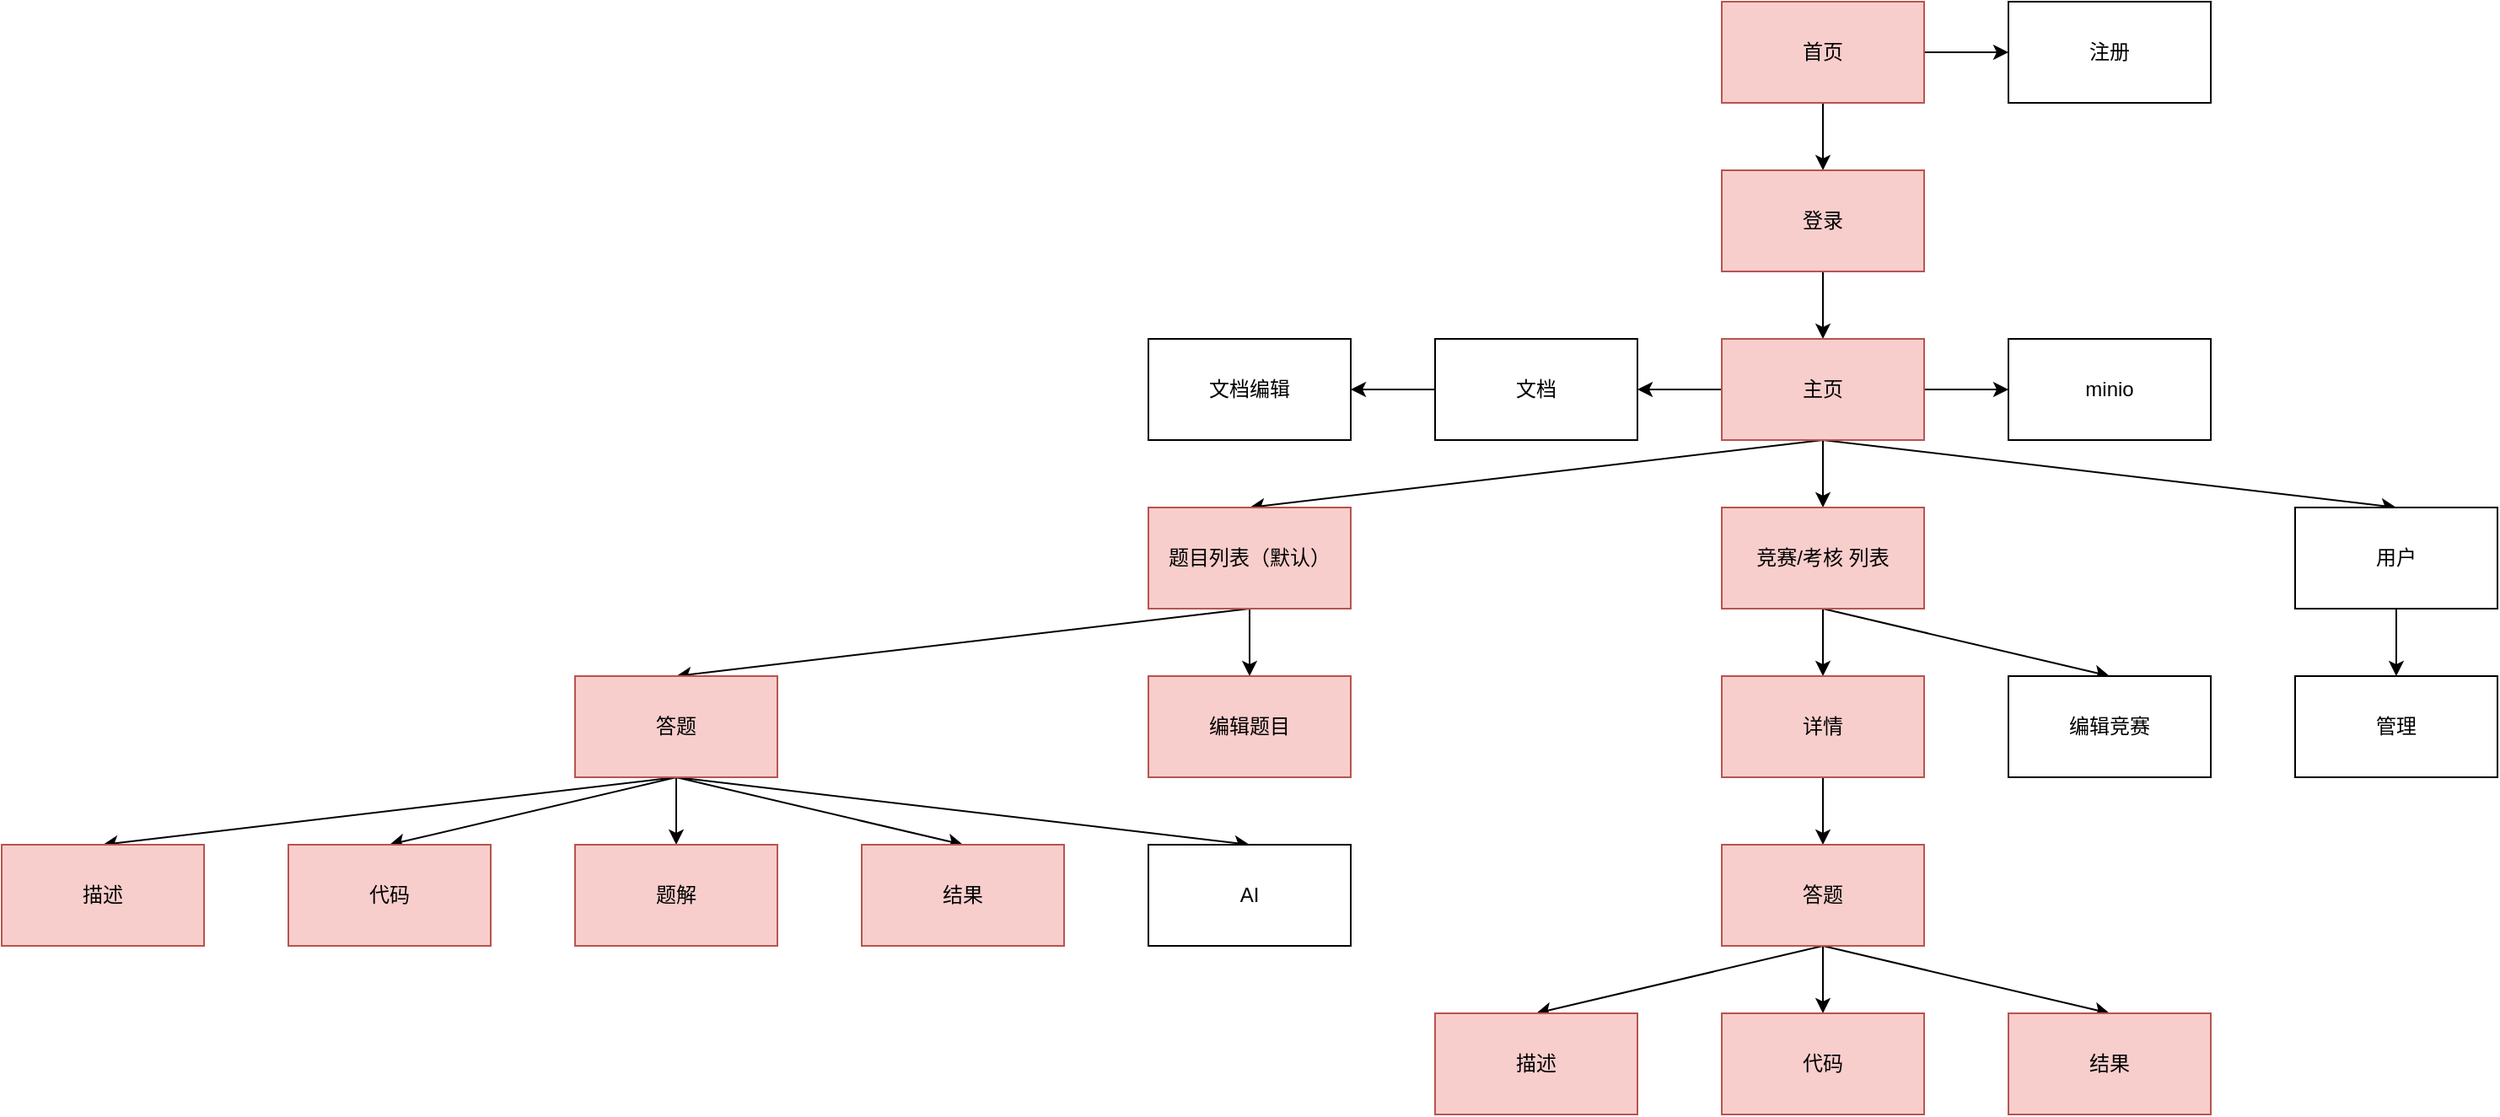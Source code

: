 <mxfile>
    <diagram id="MHLX9TPcwB9qx65QWjwn" name="第 1 页">
        <mxGraphModel dx="4008" dy="1277" grid="1" gridSize="10" guides="1" tooltips="1" connect="1" arrows="1" fold="1" page="1" pageScale="1" pageWidth="2336" pageHeight="1654" math="0" shadow="0">
            <root>
                <mxCell id="0"/>
                <mxCell id="1" parent="0"/>
                <mxCell id="34" style="edgeStyle=none;html=1;exitX=1;exitY=0.5;exitDx=0;exitDy=0;entryX=0;entryY=0.5;entryDx=0;entryDy=0;" edge="1" parent="1" source="2" target="7">
                    <mxGeometry relative="1" as="geometry"/>
                </mxCell>
                <mxCell id="35" style="edgeStyle=none;html=1;exitX=0.5;exitY=1;exitDx=0;exitDy=0;entryX=0.5;entryY=0;entryDx=0;entryDy=0;" edge="1" parent="1" source="2" target="3">
                    <mxGeometry relative="1" as="geometry"/>
                </mxCell>
                <mxCell id="2" value="首页" style="whiteSpace=wrap;html=1;fillColor=#f8cecc;strokeColor=#b85450;" vertex="1" parent="1">
                    <mxGeometry x="400" y="80" width="120" height="60" as="geometry"/>
                </mxCell>
                <mxCell id="36" style="edgeStyle=none;html=1;exitX=0.5;exitY=1;exitDx=0;exitDy=0;entryX=0.5;entryY=0;entryDx=0;entryDy=0;" edge="1" parent="1" source="3" target="4">
                    <mxGeometry relative="1" as="geometry"/>
                </mxCell>
                <mxCell id="3" value="登录" style="whiteSpace=wrap;html=1;fillColor=#f8cecc;strokeColor=#b85450;" vertex="1" parent="1">
                    <mxGeometry x="400" y="180" width="120" height="60" as="geometry"/>
                </mxCell>
                <mxCell id="37" style="edgeStyle=none;html=1;exitX=1;exitY=0.5;exitDx=0;exitDy=0;entryX=0;entryY=0.5;entryDx=0;entryDy=0;" edge="1" parent="1" source="4" target="30">
                    <mxGeometry relative="1" as="geometry"/>
                </mxCell>
                <mxCell id="38" style="edgeStyle=none;html=1;exitX=0;exitY=0.5;exitDx=0;exitDy=0;entryX=1;entryY=0.5;entryDx=0;entryDy=0;" edge="1" parent="1" source="4" target="31">
                    <mxGeometry relative="1" as="geometry"/>
                </mxCell>
                <mxCell id="39" style="edgeStyle=none;html=1;exitX=0.5;exitY=1;exitDx=0;exitDy=0;entryX=0.5;entryY=0;entryDx=0;entryDy=0;" edge="1" parent="1" source="4" target="8">
                    <mxGeometry relative="1" as="geometry"/>
                </mxCell>
                <mxCell id="42" style="edgeStyle=none;html=1;exitX=0.5;exitY=1;exitDx=0;exitDy=0;entryX=0.5;entryY=0;entryDx=0;entryDy=0;" edge="1" parent="1" source="4" target="6">
                    <mxGeometry relative="1" as="geometry"/>
                </mxCell>
                <mxCell id="43" style="edgeStyle=none;html=1;exitX=0.5;exitY=1;exitDx=0;exitDy=0;entryX=0.5;entryY=0;entryDx=0;entryDy=0;" edge="1" parent="1" source="4" target="5">
                    <mxGeometry relative="1" as="geometry"/>
                </mxCell>
                <mxCell id="4" value="主页" style="whiteSpace=wrap;html=1;fillColor=#f8cecc;strokeColor=#b85450;" vertex="1" parent="1">
                    <mxGeometry x="400" y="280" width="120" height="60" as="geometry"/>
                </mxCell>
                <mxCell id="44" style="edgeStyle=none;html=1;exitX=0.5;exitY=1;exitDx=0;exitDy=0;entryX=0.5;entryY=0;entryDx=0;entryDy=0;" edge="1" parent="1" source="5" target="14">
                    <mxGeometry relative="1" as="geometry"/>
                </mxCell>
                <mxCell id="5" value="用户" style="whiteSpace=wrap;html=1;" vertex="1" parent="1">
                    <mxGeometry x="740" y="380" width="120" height="60" as="geometry"/>
                </mxCell>
                <mxCell id="46" style="edgeStyle=none;html=1;exitX=0.5;exitY=1;exitDx=0;exitDy=0;entryX=0.5;entryY=0;entryDx=0;entryDy=0;" edge="1" parent="1" source="6" target="11">
                    <mxGeometry relative="1" as="geometry"/>
                </mxCell>
                <mxCell id="47" style="edgeStyle=none;html=1;exitX=0.5;exitY=1;exitDx=0;exitDy=0;entryX=0.5;entryY=0;entryDx=0;entryDy=0;" edge="1" parent="1" source="6" target="10">
                    <mxGeometry relative="1" as="geometry"/>
                </mxCell>
                <mxCell id="6" value="题目列表（默认）" style="whiteSpace=wrap;html=1;fillColor=#f8cecc;strokeColor=#b85450;" vertex="1" parent="1">
                    <mxGeometry x="60" y="380" width="120" height="60" as="geometry"/>
                </mxCell>
                <mxCell id="7" value="注册" style="whiteSpace=wrap;html=1;" vertex="1" parent="1">
                    <mxGeometry x="570" y="80" width="120" height="60" as="geometry"/>
                </mxCell>
                <mxCell id="45" style="edgeStyle=none;html=1;exitX=0.5;exitY=1;exitDx=0;exitDy=0;entryX=0.5;entryY=0;entryDx=0;entryDy=0;" edge="1" parent="1" source="8" target="9">
                    <mxGeometry relative="1" as="geometry"/>
                </mxCell>
                <mxCell id="49" style="edgeStyle=none;html=1;exitX=0.5;exitY=1;exitDx=0;exitDy=0;entryX=0.5;entryY=0;entryDx=0;entryDy=0;" edge="1" parent="1" source="8" target="12">
                    <mxGeometry relative="1" as="geometry"/>
                </mxCell>
                <mxCell id="8" value="竞赛/考核 列表" style="whiteSpace=wrap;html=1;fillColor=#f8cecc;strokeColor=#b85450;" vertex="1" parent="1">
                    <mxGeometry x="400" y="380" width="120" height="60" as="geometry"/>
                </mxCell>
                <mxCell id="9" value="编辑竞赛" style="whiteSpace=wrap;html=1;" vertex="1" parent="1">
                    <mxGeometry x="570" y="480" width="120" height="60" as="geometry"/>
                </mxCell>
                <mxCell id="10" value="编辑题目" style="whiteSpace=wrap;html=1;fillColor=#f8cecc;strokeColor=#b85450;" vertex="1" parent="1">
                    <mxGeometry x="60" y="480" width="120" height="60" as="geometry"/>
                </mxCell>
                <mxCell id="54" style="edgeStyle=none;html=1;exitX=0.5;exitY=1;exitDx=0;exitDy=0;entryX=0.5;entryY=0;entryDx=0;entryDy=0;" edge="1" parent="1" source="11" target="19">
                    <mxGeometry relative="1" as="geometry"/>
                </mxCell>
                <mxCell id="55" style="edgeStyle=none;html=1;exitX=0.5;exitY=1;exitDx=0;exitDy=0;entryX=0.5;entryY=0;entryDx=0;entryDy=0;" edge="1" parent="1" source="11" target="17">
                    <mxGeometry relative="1" as="geometry"/>
                </mxCell>
                <mxCell id="56" style="edgeStyle=none;html=1;exitX=0.5;exitY=1;exitDx=0;exitDy=0;entryX=0.5;entryY=0;entryDx=0;entryDy=0;" edge="1" parent="1" source="11" target="18">
                    <mxGeometry relative="1" as="geometry"/>
                </mxCell>
                <mxCell id="57" style="edgeStyle=none;html=1;exitX=0.5;exitY=1;exitDx=0;exitDy=0;entryX=0.5;entryY=0;entryDx=0;entryDy=0;" edge="1" parent="1" source="11" target="16">
                    <mxGeometry relative="1" as="geometry"/>
                </mxCell>
                <mxCell id="58" style="edgeStyle=none;html=1;exitX=0.5;exitY=1;exitDx=0;exitDy=0;entryX=0.5;entryY=0;entryDx=0;entryDy=0;" edge="1" parent="1" source="11" target="15">
                    <mxGeometry relative="1" as="geometry"/>
                </mxCell>
                <mxCell id="11" value="答题" style="whiteSpace=wrap;html=1;fillColor=#f8cecc;strokeColor=#b85450;" vertex="1" parent="1">
                    <mxGeometry x="-280" y="480" width="120" height="60" as="geometry"/>
                </mxCell>
                <mxCell id="50" style="edgeStyle=none;html=1;exitX=0.5;exitY=1;exitDx=0;exitDy=0;entryX=0.5;entryY=0;entryDx=0;entryDy=0;" edge="1" parent="1" source="12" target="13">
                    <mxGeometry relative="1" as="geometry"/>
                </mxCell>
                <mxCell id="12" value="详情" style="whiteSpace=wrap;html=1;fillColor=#f8cecc;strokeColor=#b85450;" vertex="1" parent="1">
                    <mxGeometry x="400" y="480" width="120" height="60" as="geometry"/>
                </mxCell>
                <mxCell id="51" style="edgeStyle=none;html=1;exitX=0.5;exitY=1;exitDx=0;exitDy=0;entryX=0.5;entryY=0;entryDx=0;entryDy=0;" edge="1" parent="1" source="13" target="22">
                    <mxGeometry relative="1" as="geometry"/>
                </mxCell>
                <mxCell id="52" style="edgeStyle=none;html=1;exitX=0.5;exitY=1;exitDx=0;exitDy=0;entryX=0.5;entryY=0;entryDx=0;entryDy=0;" edge="1" parent="1" source="13" target="20">
                    <mxGeometry relative="1" as="geometry"/>
                </mxCell>
                <mxCell id="53" style="edgeStyle=none;html=1;exitX=0.5;exitY=1;exitDx=0;exitDy=0;entryX=0.5;entryY=0;entryDx=0;entryDy=0;" edge="1" parent="1" source="13" target="23">
                    <mxGeometry relative="1" as="geometry"/>
                </mxCell>
                <mxCell id="13" value="答题" style="whiteSpace=wrap;html=1;fillColor=#f8cecc;strokeColor=#b85450;" vertex="1" parent="1">
                    <mxGeometry x="400" y="580" width="120" height="60" as="geometry"/>
                </mxCell>
                <mxCell id="14" value="管理" style="whiteSpace=wrap;html=1;" vertex="1" parent="1">
                    <mxGeometry x="740" y="480" width="120" height="60" as="geometry"/>
                </mxCell>
                <mxCell id="15" value="描述" style="whiteSpace=wrap;html=1;fillColor=#f8cecc;strokeColor=#b85450;" vertex="1" parent="1">
                    <mxGeometry x="-620" y="580" width="120" height="60" as="geometry"/>
                </mxCell>
                <mxCell id="16" value="AI" style="whiteSpace=wrap;html=1;" vertex="1" parent="1">
                    <mxGeometry x="60" y="580" width="120" height="60" as="geometry"/>
                </mxCell>
                <mxCell id="17" value="代码" style="whiteSpace=wrap;html=1;fillColor=#f8cecc;strokeColor=#b85450;" vertex="1" parent="1">
                    <mxGeometry x="-450" y="580" width="120" height="60" as="geometry"/>
                </mxCell>
                <mxCell id="18" value="结果" style="whiteSpace=wrap;html=1;fillColor=#f8cecc;strokeColor=#b85450;" vertex="1" parent="1">
                    <mxGeometry x="-110" y="580" width="120" height="60" as="geometry"/>
                </mxCell>
                <mxCell id="19" value="题解" style="whiteSpace=wrap;html=1;fillColor=#f8cecc;strokeColor=#b85450;" vertex="1" parent="1">
                    <mxGeometry x="-280" y="580" width="120" height="60" as="geometry"/>
                </mxCell>
                <mxCell id="20" value="描述" style="whiteSpace=wrap;html=1;fillColor=#f8cecc;strokeColor=#b85450;" vertex="1" parent="1">
                    <mxGeometry x="230" y="680" width="120" height="60" as="geometry"/>
                </mxCell>
                <mxCell id="22" value="代码" style="whiteSpace=wrap;html=1;fillColor=#f8cecc;strokeColor=#b85450;" vertex="1" parent="1">
                    <mxGeometry x="400" y="680" width="120" height="60" as="geometry"/>
                </mxCell>
                <mxCell id="23" value="结果" style="whiteSpace=wrap;html=1;fillColor=#f8cecc;strokeColor=#b85450;" vertex="1" parent="1">
                    <mxGeometry x="570" y="680" width="120" height="60" as="geometry"/>
                </mxCell>
                <mxCell id="30" value="minio" style="whiteSpace=wrap;html=1;" vertex="1" parent="1">
                    <mxGeometry x="570" y="280" width="120" height="60" as="geometry"/>
                </mxCell>
                <mxCell id="59" style="edgeStyle=none;html=1;exitX=0;exitY=0.5;exitDx=0;exitDy=0;entryX=1;entryY=0.5;entryDx=0;entryDy=0;" edge="1" parent="1" source="31" target="33">
                    <mxGeometry relative="1" as="geometry"/>
                </mxCell>
                <mxCell id="31" value="文档" style="whiteSpace=wrap;html=1;" vertex="1" parent="1">
                    <mxGeometry x="230" y="280" width="120" height="60" as="geometry"/>
                </mxCell>
                <mxCell id="33" value="文档编辑" style="whiteSpace=wrap;html=1;" vertex="1" parent="1">
                    <mxGeometry x="60" y="280" width="120" height="60" as="geometry"/>
                </mxCell>
            </root>
        </mxGraphModel>
    </diagram>
</mxfile>
